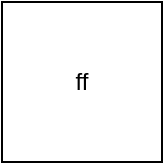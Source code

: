 <mxfile version="13.6.2" type="github">
  <diagram id="AYsMSKMuVJFIzUdnK_c5" name="Page-1">
    <mxGraphModel dx="1326" dy="771" grid="1" gridSize="10" guides="1" tooltips="1" connect="1" arrows="1" fold="1" page="1" pageScale="1" pageWidth="827" pageHeight="1169" math="0" shadow="0">
      <root>
        <mxCell id="0" />
        <mxCell id="1" parent="0" />
        <mxCell id="VnXZVUwvl1WTGna6608H-1" value="ff" style="whiteSpace=wrap;html=1;aspect=fixed;" vertex="1" parent="1">
          <mxGeometry x="140" y="110" width="80" height="80" as="geometry" />
        </mxCell>
      </root>
    </mxGraphModel>
  </diagram>
</mxfile>
